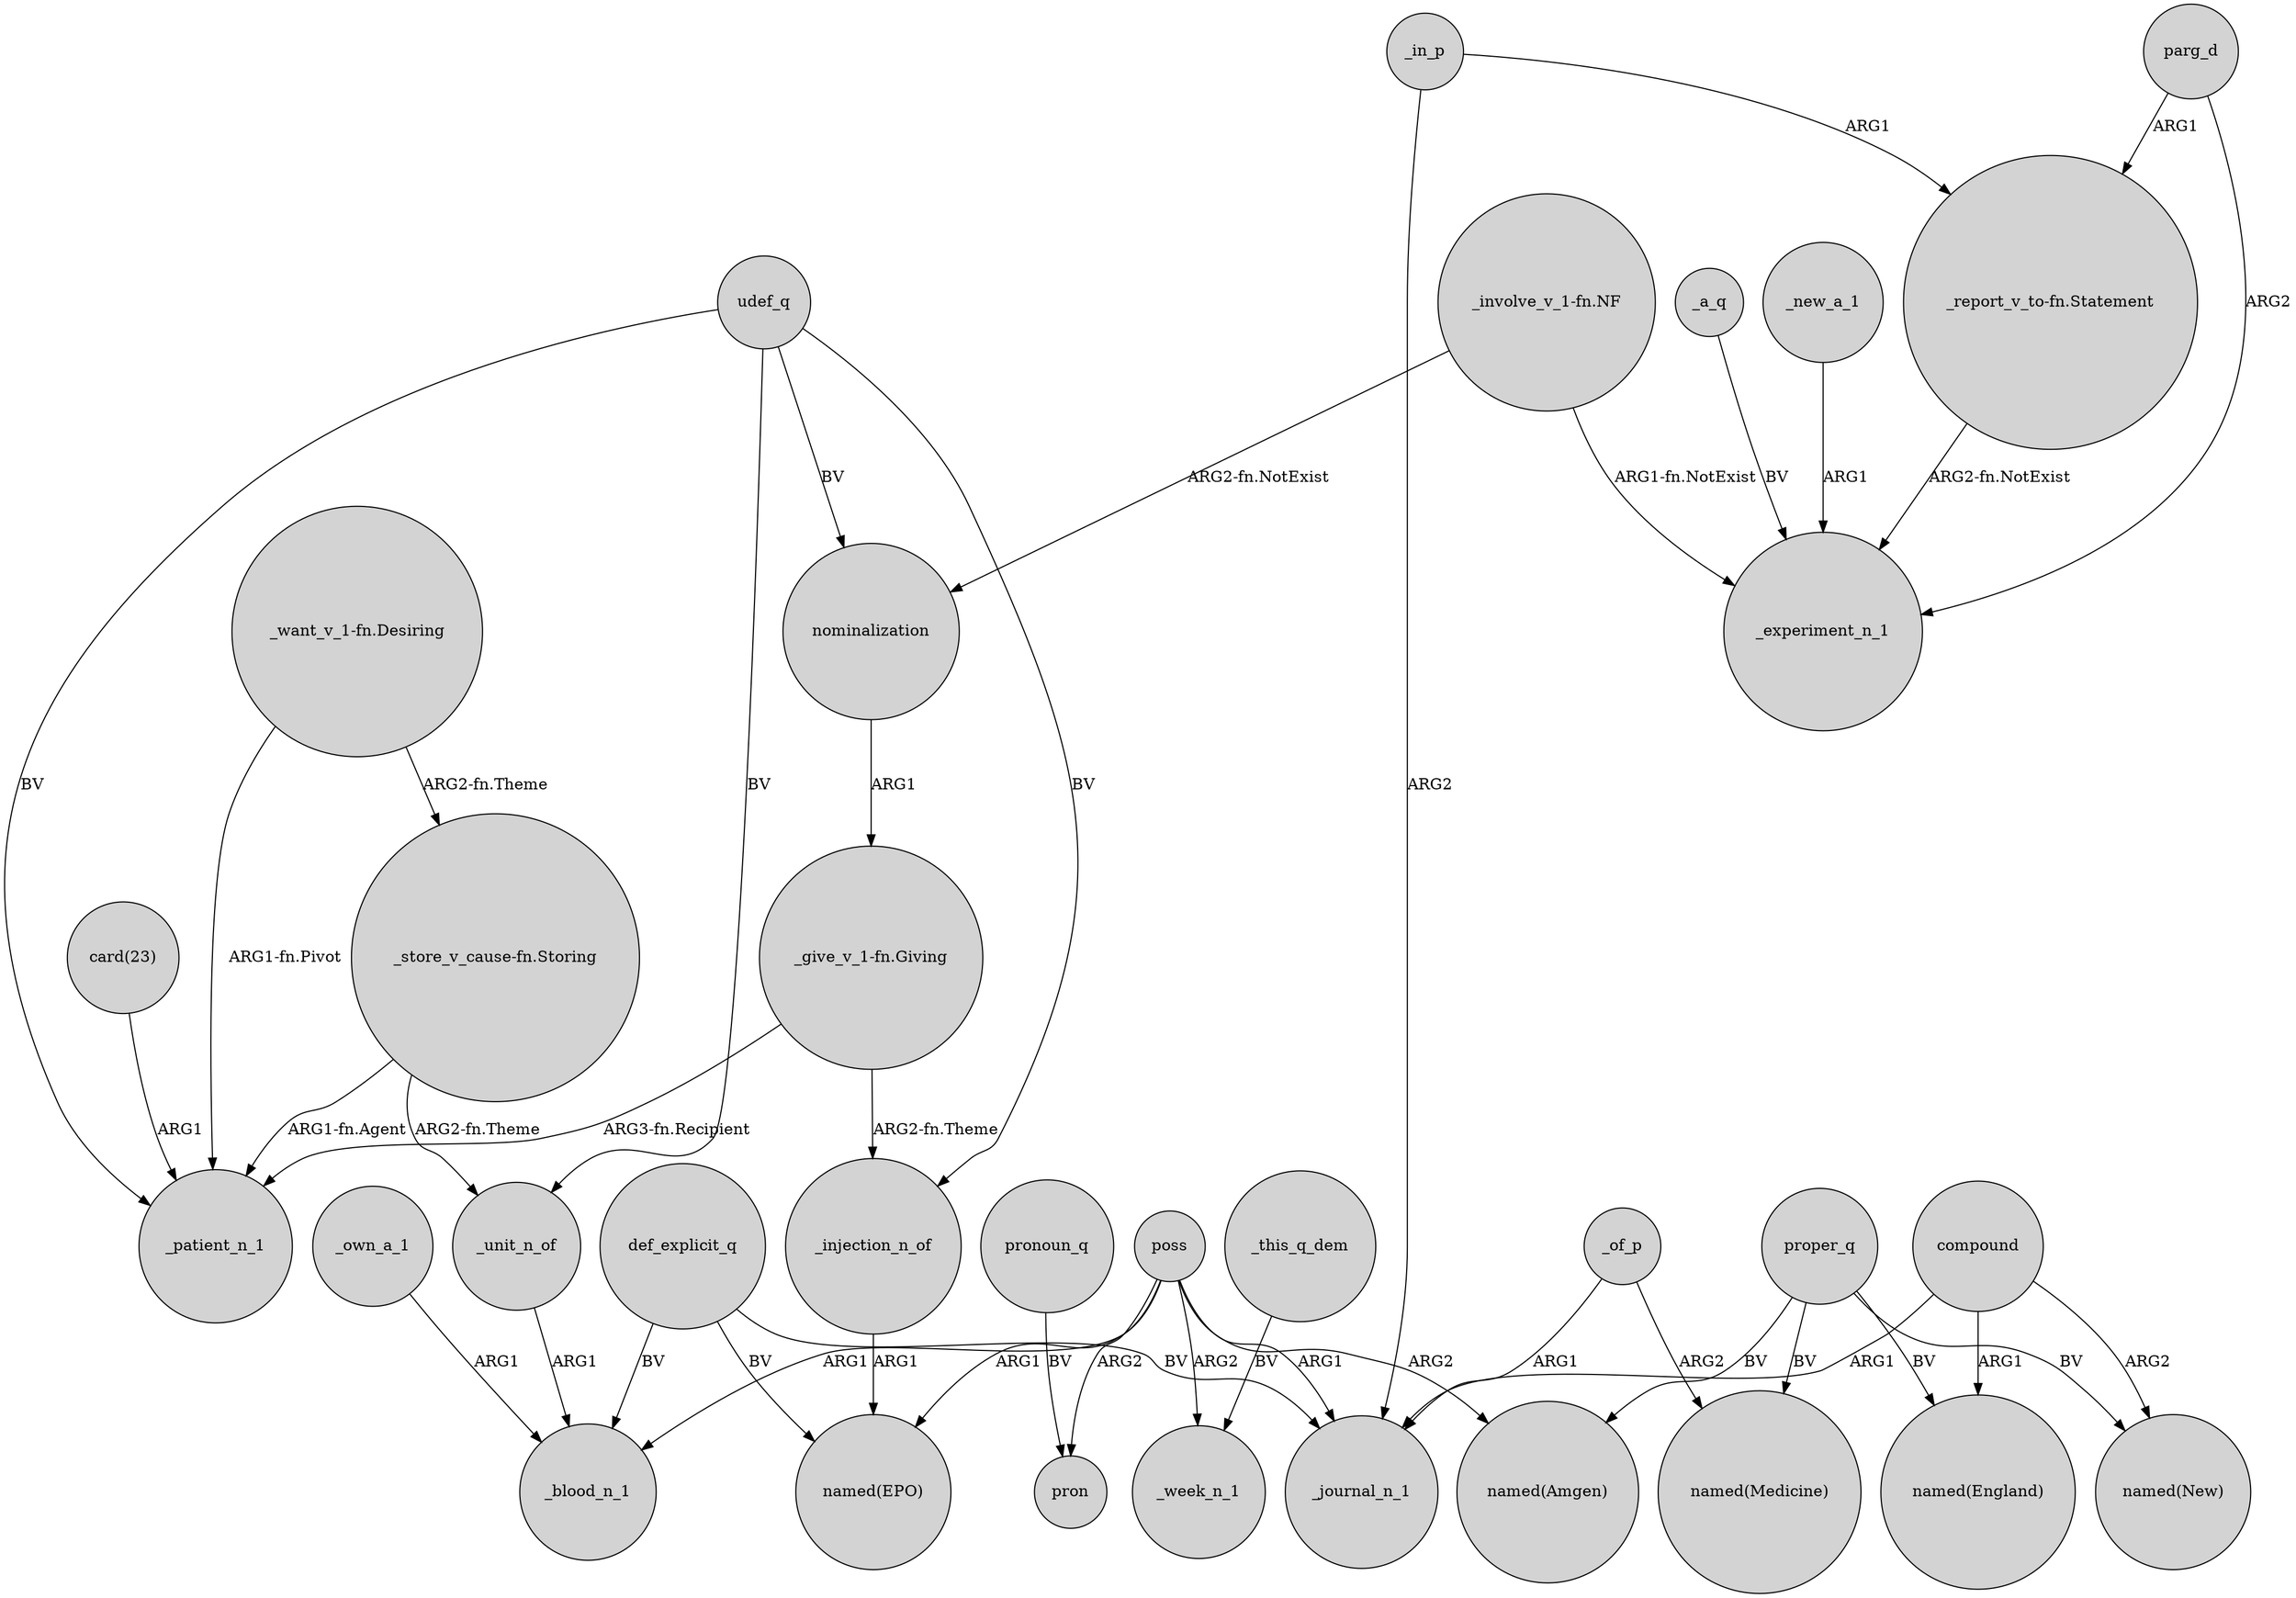 digraph {
	node [shape=circle style=filled]
	poss -> _blood_n_1 [label=ARG1]
	_of_p -> _journal_n_1 [label=ARG1]
	_of_p -> "named(Medicine)" [label=ARG2]
	compound -> "named(New)" [label=ARG2]
	"_give_v_1-fn.Giving" -> _injection_n_of [label="ARG2-fn.Theme"]
	_a_q -> _experiment_n_1 [label=BV]
	"_give_v_1-fn.Giving" -> _patient_n_1 [label="ARG3-fn.Recipient"]
	poss -> pron [label=ARG2]
	"_involve_v_1-fn.NF" -> _experiment_n_1 [label="ARG1-fn.NotExist"]
	proper_q -> "named(New)" [label=BV]
	"_store_v_cause-fn.Storing" -> _patient_n_1 [label="ARG1-fn.Agent"]
	_injection_n_of -> "named(EPO)" [label=ARG1]
	udef_q -> _unit_n_of [label=BV]
	"_store_v_cause-fn.Storing" -> _unit_n_of [label="ARG2-fn.Theme"]
	poss -> _journal_n_1 [label=ARG1]
	proper_q -> "named(England)" [label=BV]
	def_explicit_q -> "named(EPO)" [label=BV]
	proper_q -> "named(Amgen)" [label=BV]
	poss -> _week_n_1 [label=ARG2]
	_unit_n_of -> _blood_n_1 [label=ARG1]
	_this_q_dem -> _week_n_1 [label=BV]
	pronoun_q -> pron [label=BV]
	poss -> "named(Amgen)" [label=ARG2]
	_new_a_1 -> _experiment_n_1 [label=ARG1]
	udef_q -> _patient_n_1 [label=BV]
	def_explicit_q -> _blood_n_1 [label=BV]
	parg_d -> "_report_v_to-fn.Statement" [label=ARG1]
	"_report_v_to-fn.Statement" -> _experiment_n_1 [label="ARG2-fn.NotExist"]
	_in_p -> _journal_n_1 [label=ARG2]
	parg_d -> _experiment_n_1 [label=ARG2]
	udef_q -> nominalization [label=BV]
	_own_a_1 -> _blood_n_1 [label=ARG1]
	compound -> _journal_n_1 [label=ARG1]
	compound -> "named(England)" [label=ARG1]
	nominalization -> "_give_v_1-fn.Giving" [label=ARG1]
	"card(23)" -> _patient_n_1 [label=ARG1]
	_in_p -> "_report_v_to-fn.Statement" [label=ARG1]
	"_want_v_1-fn.Desiring" -> "_store_v_cause-fn.Storing" [label="ARG2-fn.Theme"]
	poss -> "named(EPO)" [label=ARG1]
	"_want_v_1-fn.Desiring" -> _patient_n_1 [label="ARG1-fn.Pivot"]
	"_involve_v_1-fn.NF" -> nominalization [label="ARG2-fn.NotExist"]
	udef_q -> _injection_n_of [label=BV]
	def_explicit_q -> _journal_n_1 [label=BV]
	proper_q -> "named(Medicine)" [label=BV]
}
